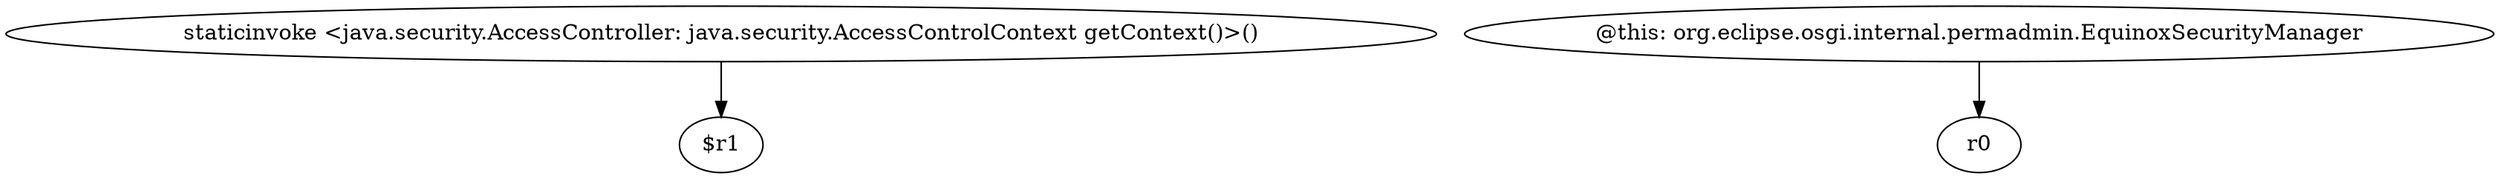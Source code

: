 digraph g {
0[label="staticinvoke <java.security.AccessController: java.security.AccessControlContext getContext()>()"]
1[label="$r1"]
0->1[label=""]
2[label="@this: org.eclipse.osgi.internal.permadmin.EquinoxSecurityManager"]
3[label="r0"]
2->3[label=""]
}